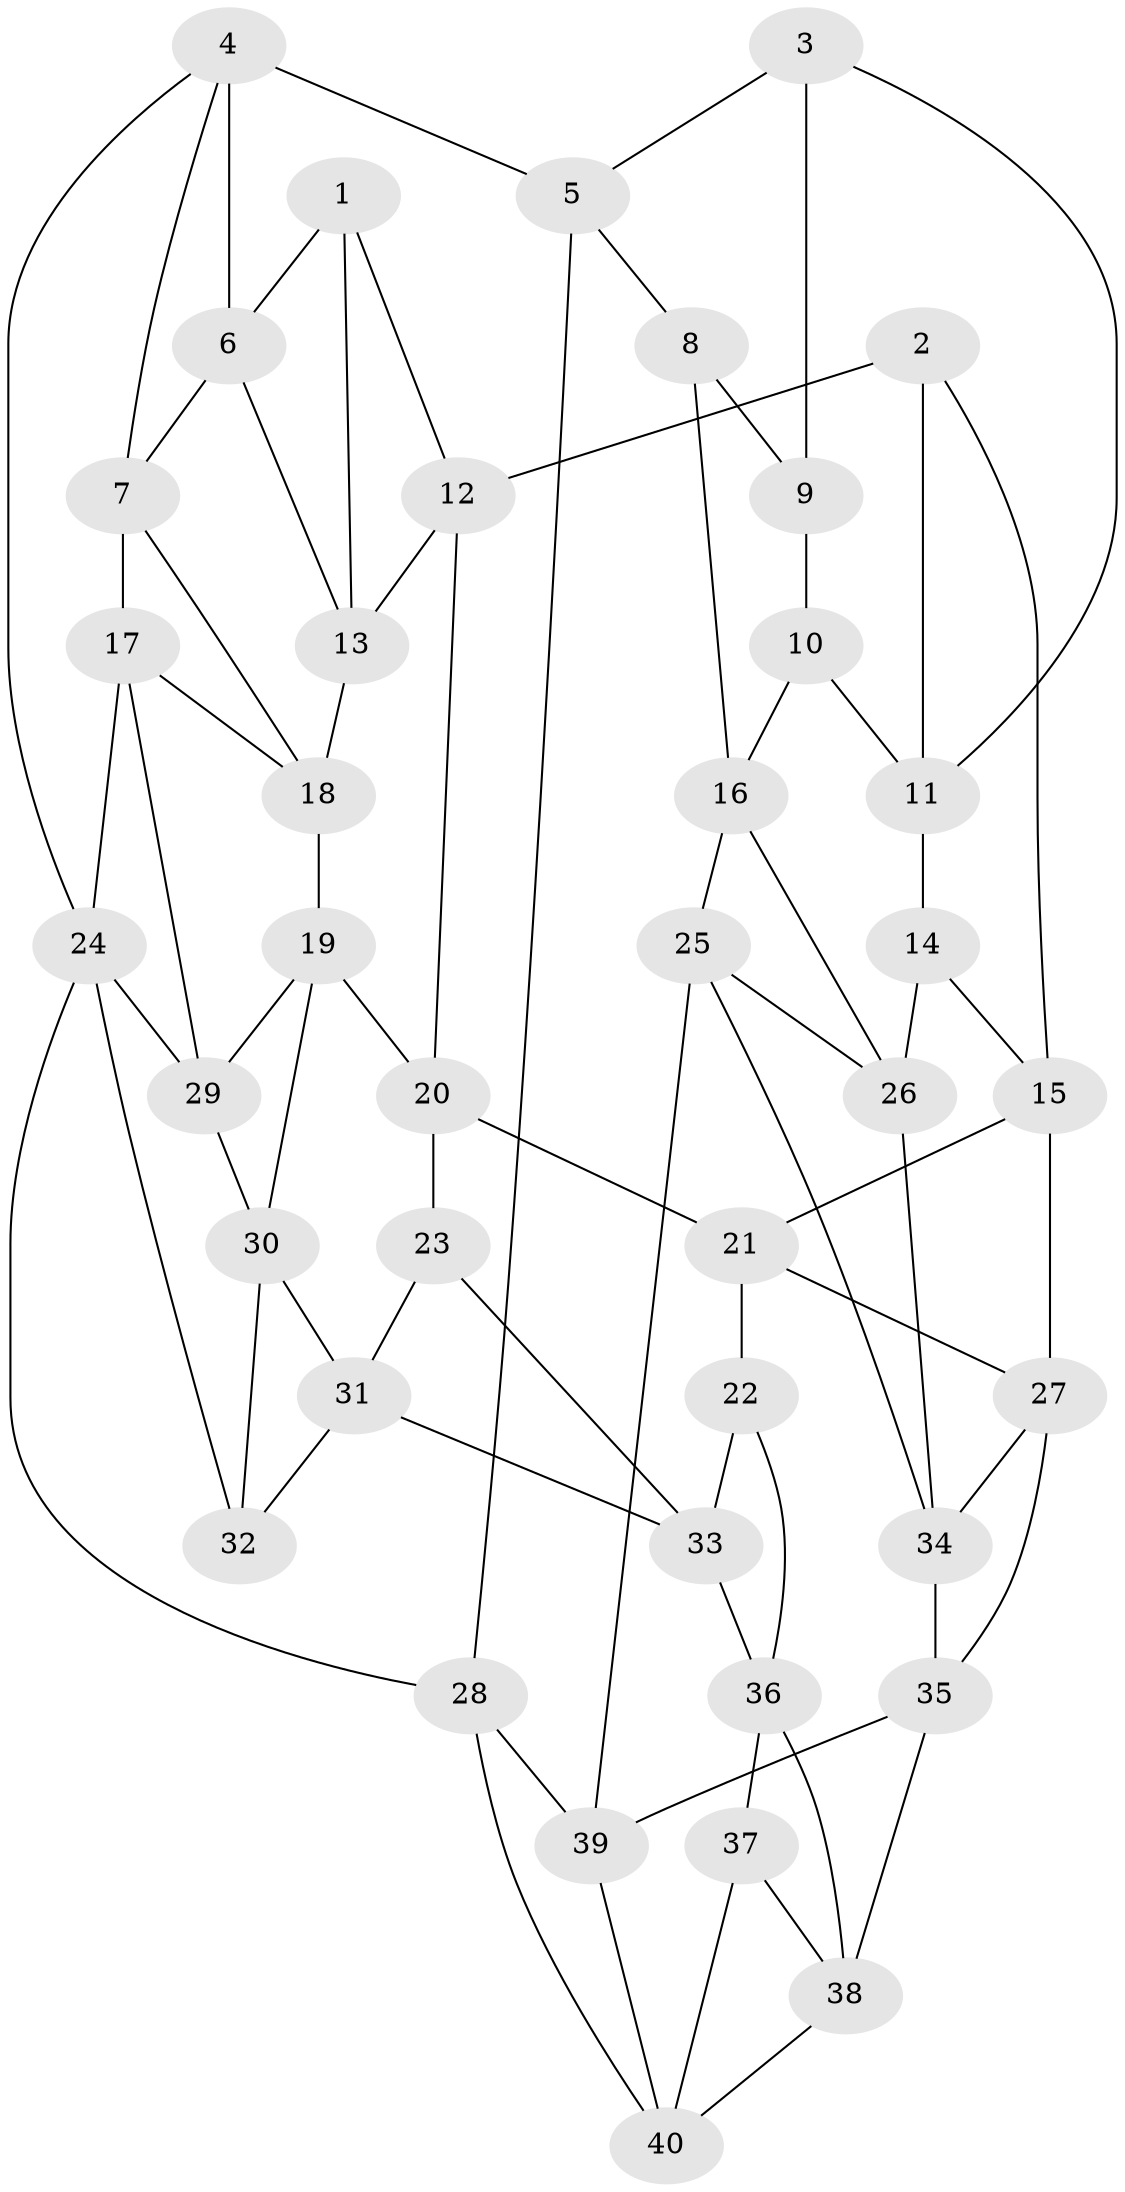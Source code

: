 // original degree distribution, {3: 0.05063291139240506, 4: 0.22784810126582278, 5: 0.4810126582278481, 6: 0.24050632911392406}
// Generated by graph-tools (version 1.1) at 2025/03/03/09/25 03:03:21]
// undirected, 40 vertices, 75 edges
graph export_dot {
graph [start="1"]
  node [color=gray90,style=filled];
  1;
  2;
  3;
  4;
  5;
  6;
  7;
  8;
  9;
  10;
  11;
  12;
  13;
  14;
  15;
  16;
  17;
  18;
  19;
  20;
  21;
  22;
  23;
  24;
  25;
  26;
  27;
  28;
  29;
  30;
  31;
  32;
  33;
  34;
  35;
  36;
  37;
  38;
  39;
  40;
  1 -- 6 [weight=1.0];
  1 -- 12 [weight=1.0];
  1 -- 13 [weight=1.0];
  2 -- 11 [weight=1.0];
  2 -- 12 [weight=1.0];
  2 -- 15 [weight=1.0];
  3 -- 5 [weight=1.0];
  3 -- 9 [weight=1.0];
  3 -- 11 [weight=1.0];
  4 -- 5 [weight=2.0];
  4 -- 6 [weight=1.0];
  4 -- 7 [weight=1.0];
  4 -- 24 [weight=1.0];
  5 -- 8 [weight=1.0];
  5 -- 28 [weight=1.0];
  6 -- 7 [weight=1.0];
  6 -- 13 [weight=1.0];
  7 -- 17 [weight=1.0];
  7 -- 18 [weight=1.0];
  8 -- 9 [weight=1.0];
  8 -- 16 [weight=1.0];
  9 -- 10 [weight=1.0];
  10 -- 11 [weight=1.0];
  10 -- 16 [weight=1.0];
  11 -- 14 [weight=1.0];
  12 -- 13 [weight=1.0];
  12 -- 20 [weight=1.0];
  13 -- 18 [weight=1.0];
  14 -- 15 [weight=1.0];
  14 -- 26 [weight=1.0];
  15 -- 21 [weight=1.0];
  15 -- 27 [weight=1.0];
  16 -- 25 [weight=1.0];
  16 -- 26 [weight=1.0];
  17 -- 18 [weight=1.0];
  17 -- 24 [weight=1.0];
  17 -- 29 [weight=1.0];
  18 -- 19 [weight=1.0];
  19 -- 20 [weight=1.0];
  19 -- 29 [weight=1.0];
  19 -- 30 [weight=1.0];
  20 -- 21 [weight=1.0];
  20 -- 23 [weight=1.0];
  21 -- 22 [weight=1.0];
  21 -- 27 [weight=1.0];
  22 -- 33 [weight=1.0];
  22 -- 36 [weight=1.0];
  23 -- 31 [weight=1.0];
  23 -- 33 [weight=1.0];
  24 -- 28 [weight=1.0];
  24 -- 29 [weight=1.0];
  24 -- 32 [weight=1.0];
  25 -- 26 [weight=1.0];
  25 -- 34 [weight=1.0];
  25 -- 39 [weight=1.0];
  26 -- 34 [weight=1.0];
  27 -- 34 [weight=1.0];
  27 -- 35 [weight=1.0];
  28 -- 39 [weight=1.0];
  28 -- 40 [weight=1.0];
  29 -- 30 [weight=1.0];
  30 -- 31 [weight=1.0];
  30 -- 32 [weight=1.0];
  31 -- 32 [weight=1.0];
  31 -- 33 [weight=1.0];
  33 -- 36 [weight=1.0];
  34 -- 35 [weight=1.0];
  35 -- 38 [weight=1.0];
  35 -- 39 [weight=1.0];
  36 -- 37 [weight=1.0];
  36 -- 38 [weight=1.0];
  37 -- 38 [weight=1.0];
  37 -- 40 [weight=1.0];
  38 -- 40 [weight=1.0];
  39 -- 40 [weight=1.0];
}
